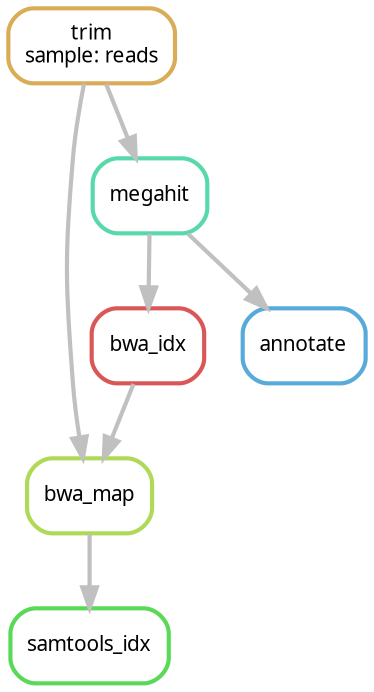 digraph snakemake_dag {
    graph[bgcolor=white, margin=0];
    node[shape=box, style=rounded, fontname=sans,                 fontsize=10, penwidth=2];
    edge[penwidth=2, color=grey];
        0[label = "bwa_map", color = "0.22 0.6 0.85", style="rounded"];
        1[label = "bwa_idx", color = "0.00 0.6 0.85", style="rounded"];
        2[label = "megahit", color = "0.44 0.6 0.85", style="rounded"];
        3[label = "annotate", color = "0.56 0.6 0.85", style="rounded"];
        4[label = "trim\nsample: reads", color = "0.11 0.6 0.85", style="rounded"];
        5[label = "samtools_idx", color = "0.33 0.6 0.85", style="rounded"];
        4 -> 0
        1 -> 0
        2 -> 1
        4 -> 2
        2 -> 3
        0 -> 5
}

